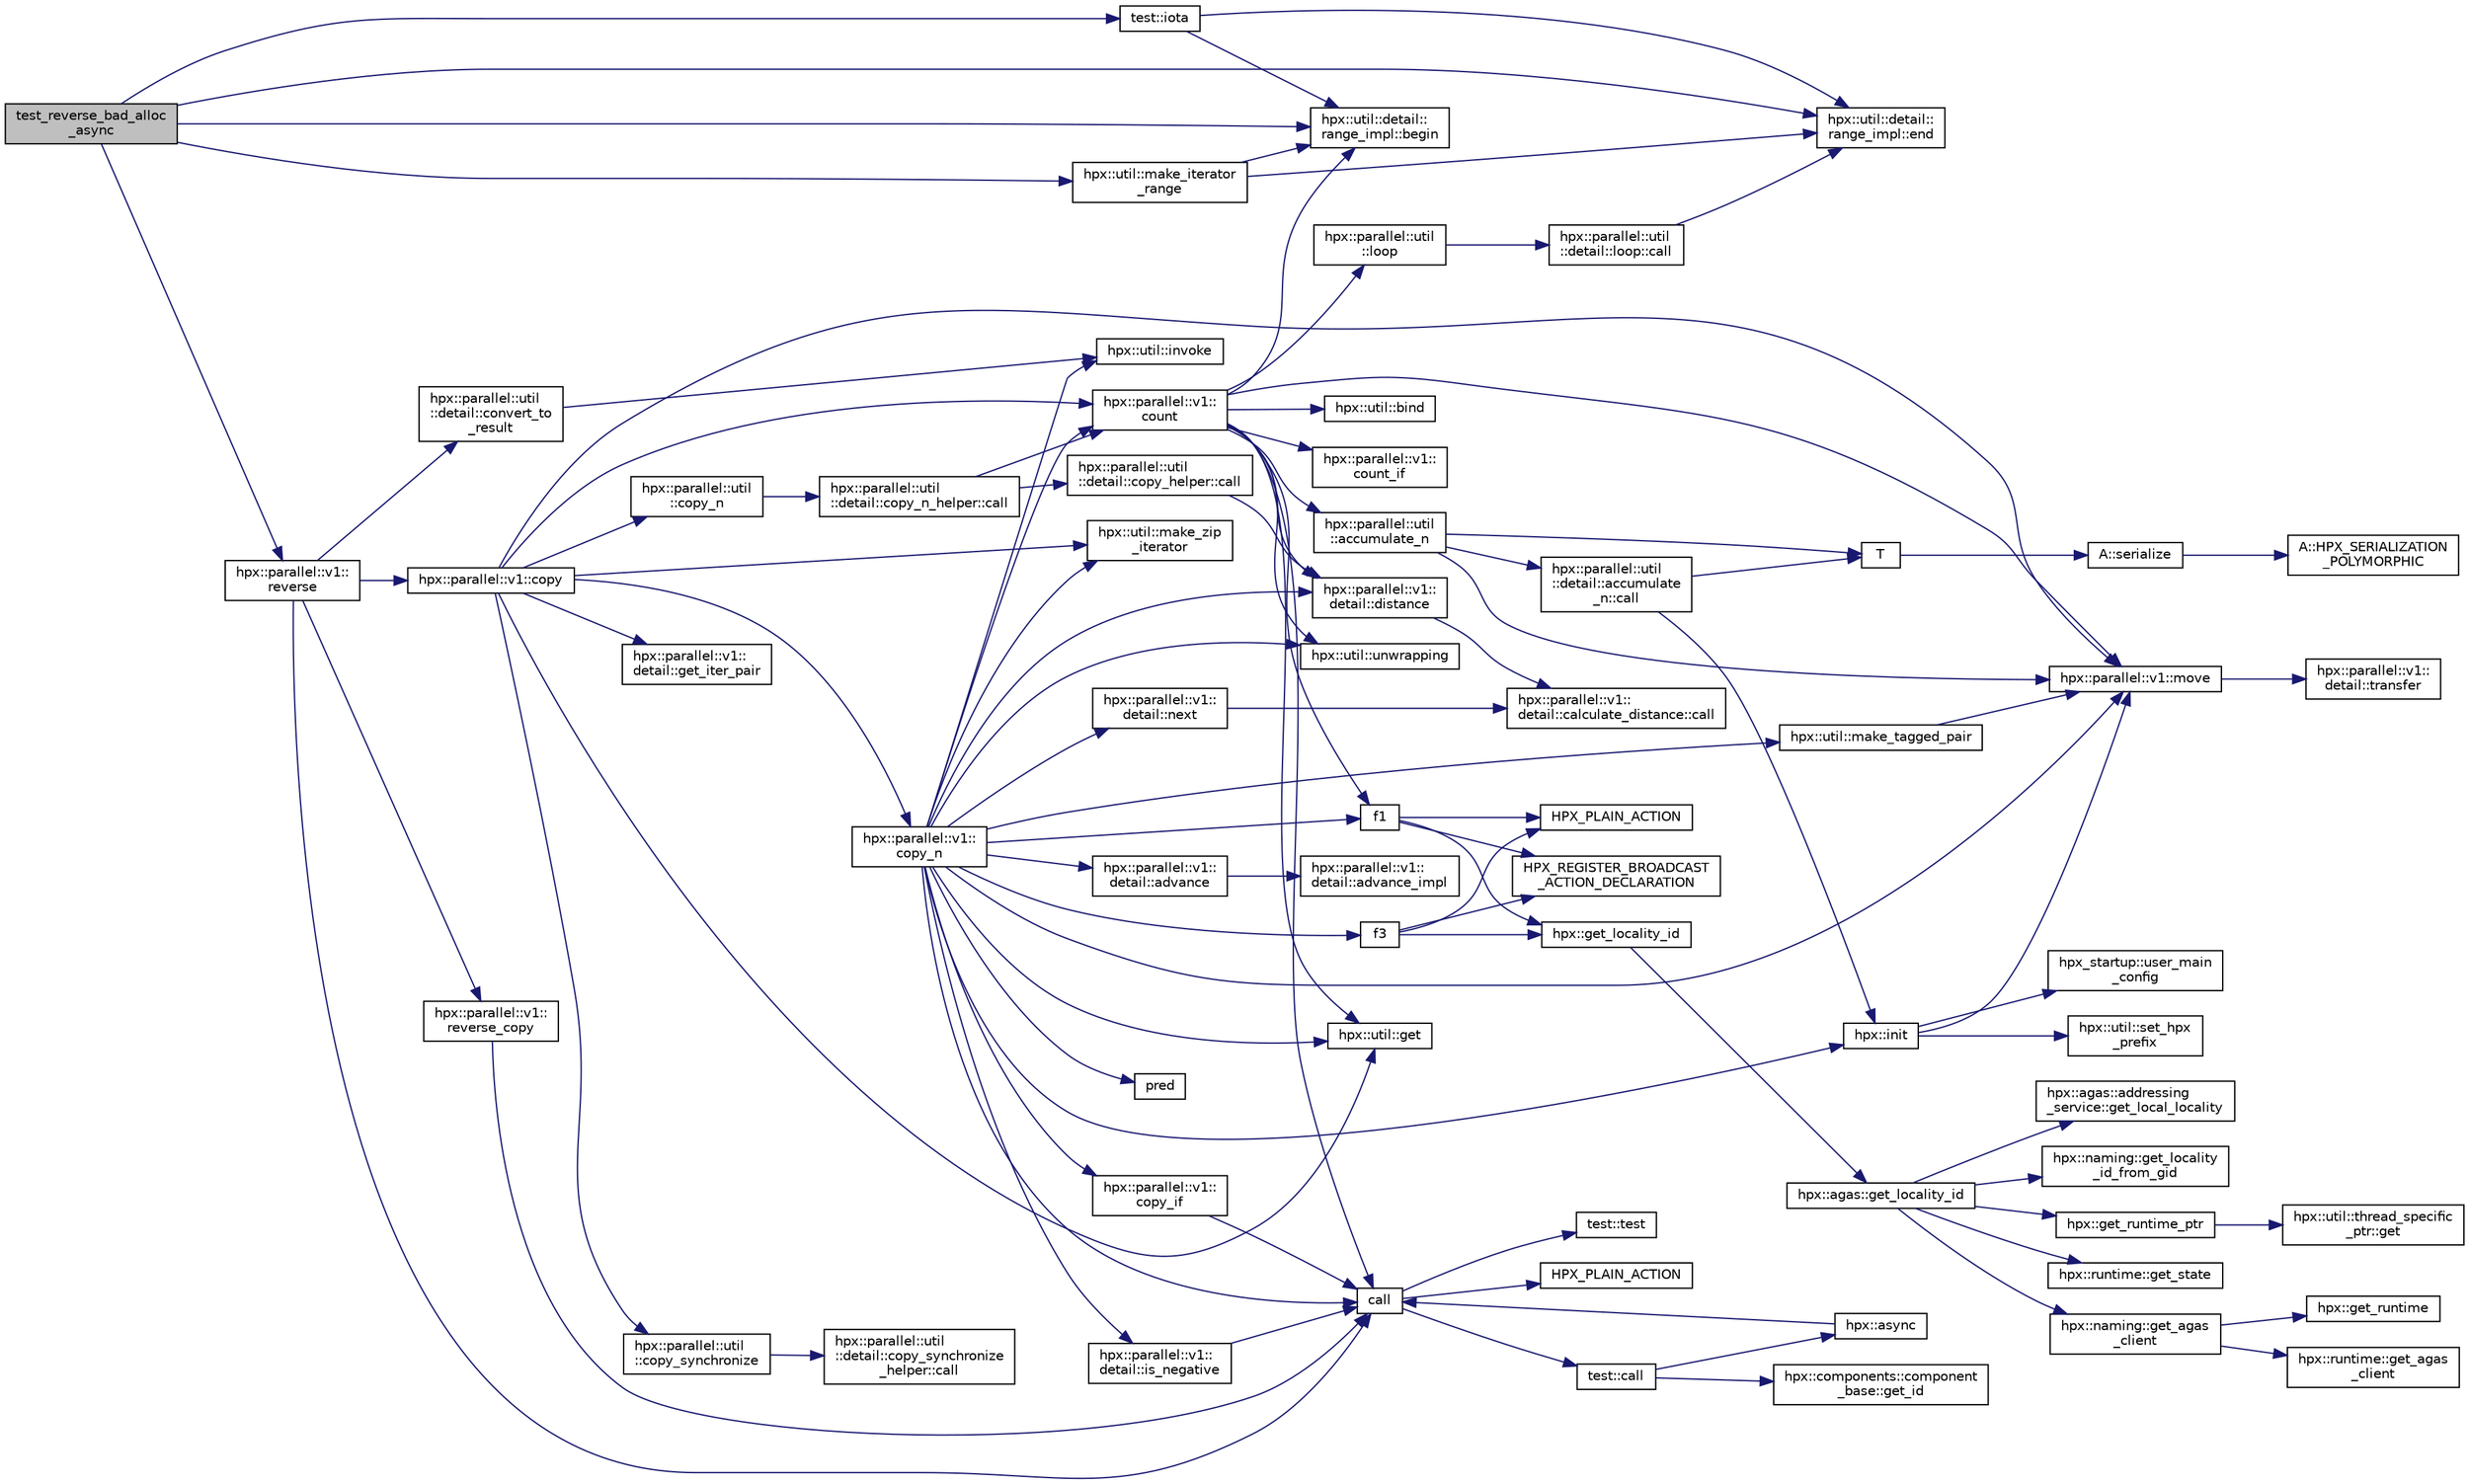 digraph "test_reverse_bad_alloc_async"
{
  edge [fontname="Helvetica",fontsize="10",labelfontname="Helvetica",labelfontsize="10"];
  node [fontname="Helvetica",fontsize="10",shape=record];
  rankdir="LR";
  Node368 [label="test_reverse_bad_alloc\l_async",height=0.2,width=0.4,color="black", fillcolor="grey75", style="filled", fontcolor="black"];
  Node368 -> Node369 [color="midnightblue",fontsize="10",style="solid",fontname="Helvetica"];
  Node369 [label="test::iota",height=0.2,width=0.4,color="black", fillcolor="white", style="filled",URL="$df/d04/namespacetest.html#abdbbc37e6fb67287495e853a554c493a"];
  Node369 -> Node370 [color="midnightblue",fontsize="10",style="solid",fontname="Helvetica"];
  Node370 [label="hpx::util::detail::\lrange_impl::begin",height=0.2,width=0.4,color="black", fillcolor="white", style="filled",URL="$d4/d4a/namespacehpx_1_1util_1_1detail_1_1range__impl.html#a31e165df2b865cdd961f35ce938db41a"];
  Node369 -> Node371 [color="midnightblue",fontsize="10",style="solid",fontname="Helvetica"];
  Node371 [label="hpx::util::detail::\lrange_impl::end",height=0.2,width=0.4,color="black", fillcolor="white", style="filled",URL="$d4/d4a/namespacehpx_1_1util_1_1detail_1_1range__impl.html#afb2ea48b0902f52ee4d8b764807b4316"];
  Node368 -> Node370 [color="midnightblue",fontsize="10",style="solid",fontname="Helvetica"];
  Node368 -> Node371 [color="midnightblue",fontsize="10",style="solid",fontname="Helvetica"];
  Node368 -> Node372 [color="midnightblue",fontsize="10",style="solid",fontname="Helvetica"];
  Node372 [label="hpx::parallel::v1::\lreverse",height=0.2,width=0.4,color="black", fillcolor="white", style="filled",URL="$db/db9/namespacehpx_1_1parallel_1_1v1.html#a6bbf1266e4c8218912dd6b0f4e45af81"];
  Node372 -> Node373 [color="midnightblue",fontsize="10",style="solid",fontname="Helvetica"];
  Node373 [label="call",height=0.2,width=0.4,color="black", fillcolor="white", style="filled",URL="$d2/d67/promise__1620_8cpp.html#a58357f0b82bc761e1d0b9091ed563a70"];
  Node373 -> Node374 [color="midnightblue",fontsize="10",style="solid",fontname="Helvetica"];
  Node374 [label="test::test",height=0.2,width=0.4,color="black", fillcolor="white", style="filled",URL="$d8/d89/structtest.html#ab42d5ece712d716b04cb3f686f297a26"];
  Node373 -> Node375 [color="midnightblue",fontsize="10",style="solid",fontname="Helvetica"];
  Node375 [label="HPX_PLAIN_ACTION",height=0.2,width=0.4,color="black", fillcolor="white", style="filled",URL="$d2/d67/promise__1620_8cpp.html#ab96aab827a4b1fcaf66cfe0ba83fef23"];
  Node373 -> Node376 [color="midnightblue",fontsize="10",style="solid",fontname="Helvetica"];
  Node376 [label="test::call",height=0.2,width=0.4,color="black", fillcolor="white", style="filled",URL="$d8/d89/structtest.html#aeb29e7ed6518b9426ccf1344c52620ae"];
  Node376 -> Node377 [color="midnightblue",fontsize="10",style="solid",fontname="Helvetica"];
  Node377 [label="hpx::async",height=0.2,width=0.4,color="black", fillcolor="white", style="filled",URL="$d8/d83/namespacehpx.html#acb7d8e37b73b823956ce144f9a57eaa4"];
  Node377 -> Node373 [color="midnightblue",fontsize="10",style="solid",fontname="Helvetica"];
  Node376 -> Node378 [color="midnightblue",fontsize="10",style="solid",fontname="Helvetica"];
  Node378 [label="hpx::components::component\l_base::get_id",height=0.2,width=0.4,color="black", fillcolor="white", style="filled",URL="$d2/de6/classhpx_1_1components_1_1component__base.html#a4c8fd93514039bdf01c48d66d82b19cd"];
  Node372 -> Node379 [color="midnightblue",fontsize="10",style="solid",fontname="Helvetica"];
  Node379 [label="hpx::parallel::v1::\lreverse_copy",height=0.2,width=0.4,color="black", fillcolor="white", style="filled",URL="$db/db9/namespacehpx_1_1parallel_1_1v1.html#aedd09ef40f3bfef90c556a9a8fc20c7c"];
  Node379 -> Node373 [color="midnightblue",fontsize="10",style="solid",fontname="Helvetica"];
  Node372 -> Node380 [color="midnightblue",fontsize="10",style="solid",fontname="Helvetica"];
  Node380 [label="hpx::parallel::util\l::detail::convert_to\l_result",height=0.2,width=0.4,color="black", fillcolor="white", style="filled",URL="$db/d3e/namespacehpx_1_1parallel_1_1util_1_1detail.html#a638597f2ae0d53368cad30a6047f748e"];
  Node380 -> Node381 [color="midnightblue",fontsize="10",style="solid",fontname="Helvetica"];
  Node381 [label="hpx::util::invoke",height=0.2,width=0.4,color="black", fillcolor="white", style="filled",URL="$df/dad/namespacehpx_1_1util.html#a9ed3f52b36e725e476dbf5099134ed3d"];
  Node372 -> Node382 [color="midnightblue",fontsize="10",style="solid",fontname="Helvetica"];
  Node382 [label="hpx::parallel::v1::copy",height=0.2,width=0.4,color="black", fillcolor="white", style="filled",URL="$db/db9/namespacehpx_1_1parallel_1_1v1.html#a502f993845638113034b4a1629b7a3c7"];
  Node382 -> Node383 [color="midnightblue",fontsize="10",style="solid",fontname="Helvetica"];
  Node383 [label="hpx::parallel::v1::\lcopy_n",height=0.2,width=0.4,color="black", fillcolor="white", style="filled",URL="$db/db9/namespacehpx_1_1parallel_1_1v1.html#a62b381b00123e950f7cd81ae9b16c4a6"];
  Node383 -> Node384 [color="midnightblue",fontsize="10",style="solid",fontname="Helvetica"];
  Node384 [label="hpx::util::make_tagged_pair",height=0.2,width=0.4,color="black", fillcolor="white", style="filled",URL="$df/dad/namespacehpx_1_1util.html#afa71e8b7f4f559051a5ff14a508c543c"];
  Node384 -> Node385 [color="midnightblue",fontsize="10",style="solid",fontname="Helvetica"];
  Node385 [label="hpx::parallel::v1::move",height=0.2,width=0.4,color="black", fillcolor="white", style="filled",URL="$db/db9/namespacehpx_1_1parallel_1_1v1.html#aa7c4ede081ce786c9d1eb1adff495cfc"];
  Node385 -> Node386 [color="midnightblue",fontsize="10",style="solid",fontname="Helvetica"];
  Node386 [label="hpx::parallel::v1::\ldetail::transfer",height=0.2,width=0.4,color="black", fillcolor="white", style="filled",URL="$d2/ddd/namespacehpx_1_1parallel_1_1v1_1_1detail.html#ab1b56a05e1885ca7cc7ffa1804dd2f3c"];
  Node383 -> Node387 [color="midnightblue",fontsize="10",style="solid",fontname="Helvetica"];
  Node387 [label="hpx::parallel::v1::\ldetail::is_negative",height=0.2,width=0.4,color="black", fillcolor="white", style="filled",URL="$d2/ddd/namespacehpx_1_1parallel_1_1v1_1_1detail.html#adf2e40fc4b20ad0fd442ee3118a4d527"];
  Node387 -> Node373 [color="midnightblue",fontsize="10",style="solid",fontname="Helvetica"];
  Node383 -> Node388 [color="midnightblue",fontsize="10",style="solid",fontname="Helvetica"];
  Node388 [label="hpx::util::get",height=0.2,width=0.4,color="black", fillcolor="white", style="filled",URL="$df/dad/namespacehpx_1_1util.html#a5cbd3c41f03f4d4acaedaa4777e3cc02"];
  Node383 -> Node373 [color="midnightblue",fontsize="10",style="solid",fontname="Helvetica"];
  Node383 -> Node389 [color="midnightblue",fontsize="10",style="solid",fontname="Helvetica"];
  Node389 [label="pred",height=0.2,width=0.4,color="black", fillcolor="white", style="filled",URL="$dc/d8b/cxx11__std__thread_8cpp.html#a31ff3168522b47b050989c5e07dd8408"];
  Node383 -> Node381 [color="midnightblue",fontsize="10",style="solid",fontname="Helvetica"];
  Node383 -> Node390 [color="midnightblue",fontsize="10",style="solid",fontname="Helvetica"];
  Node390 [label="hpx::parallel::v1::\lcopy_if",height=0.2,width=0.4,color="black", fillcolor="white", style="filled",URL="$db/db9/namespacehpx_1_1parallel_1_1v1.html#a9a749519e8f71f886d23aecb6ceaaf8a"];
  Node390 -> Node373 [color="midnightblue",fontsize="10",style="solid",fontname="Helvetica"];
  Node383 -> Node391 [color="midnightblue",fontsize="10",style="solid",fontname="Helvetica"];
  Node391 [label="hpx::parallel::v1::\lcount",height=0.2,width=0.4,color="black", fillcolor="white", style="filled",URL="$db/db9/namespacehpx_1_1parallel_1_1v1.html#a19d058114a2bd44801aab4176b188e23"];
  Node391 -> Node392 [color="midnightblue",fontsize="10",style="solid",fontname="Helvetica"];
  Node392 [label="hpx::parallel::v1::\lcount_if",height=0.2,width=0.4,color="black", fillcolor="white", style="filled",URL="$db/db9/namespacehpx_1_1parallel_1_1v1.html#ad836ff017ec208c2d6388a9b47b05ce0"];
  Node391 -> Node393 [color="midnightblue",fontsize="10",style="solid",fontname="Helvetica"];
  Node393 [label="f1",height=0.2,width=0.4,color="black", fillcolor="white", style="filled",URL="$d8/d8b/broadcast_8cpp.html#a1751fbd41f2529b84514a9dbd767959a"];
  Node393 -> Node394 [color="midnightblue",fontsize="10",style="solid",fontname="Helvetica"];
  Node394 [label="hpx::get_locality_id",height=0.2,width=0.4,color="black", fillcolor="white", style="filled",URL="$d8/d83/namespacehpx.html#a158d7c54a657bb364c1704033010697b",tooltip="Return the number of the locality this function is being called from. "];
  Node394 -> Node395 [color="midnightblue",fontsize="10",style="solid",fontname="Helvetica"];
  Node395 [label="hpx::agas::get_locality_id",height=0.2,width=0.4,color="black", fillcolor="white", style="filled",URL="$dc/d54/namespacehpx_1_1agas.html#a491cc2ddecdf0f1a9129900caa6a4d3e"];
  Node395 -> Node396 [color="midnightblue",fontsize="10",style="solid",fontname="Helvetica"];
  Node396 [label="hpx::get_runtime_ptr",height=0.2,width=0.4,color="black", fillcolor="white", style="filled",URL="$d8/d83/namespacehpx.html#af29daf2bb3e01b4d6495a1742b6cce64"];
  Node396 -> Node397 [color="midnightblue",fontsize="10",style="solid",fontname="Helvetica"];
  Node397 [label="hpx::util::thread_specific\l_ptr::get",height=0.2,width=0.4,color="black", fillcolor="white", style="filled",URL="$d4/d4c/structhpx_1_1util_1_1thread__specific__ptr.html#a3b27d8520710478aa41d1f74206bdba9"];
  Node395 -> Node398 [color="midnightblue",fontsize="10",style="solid",fontname="Helvetica"];
  Node398 [label="hpx::runtime::get_state",height=0.2,width=0.4,color="black", fillcolor="white", style="filled",URL="$d0/d7b/classhpx_1_1runtime.html#ab405f80e060dac95d624520f38b0524c"];
  Node395 -> Node399 [color="midnightblue",fontsize="10",style="solid",fontname="Helvetica"];
  Node399 [label="hpx::naming::get_agas\l_client",height=0.2,width=0.4,color="black", fillcolor="white", style="filled",URL="$d4/dc9/namespacehpx_1_1naming.html#a0408fffd5d34b620712a801b0ae3b032"];
  Node399 -> Node400 [color="midnightblue",fontsize="10",style="solid",fontname="Helvetica"];
  Node400 [label="hpx::get_runtime",height=0.2,width=0.4,color="black", fillcolor="white", style="filled",URL="$d8/d83/namespacehpx.html#aef902cc6c7dd3b9fbadf34d1e850a070"];
  Node399 -> Node401 [color="midnightblue",fontsize="10",style="solid",fontname="Helvetica"];
  Node401 [label="hpx::runtime::get_agas\l_client",height=0.2,width=0.4,color="black", fillcolor="white", style="filled",URL="$d0/d7b/classhpx_1_1runtime.html#aeb5dddd30d6b9861669af8ad44d1a96a"];
  Node395 -> Node402 [color="midnightblue",fontsize="10",style="solid",fontname="Helvetica"];
  Node402 [label="hpx::agas::addressing\l_service::get_local_locality",height=0.2,width=0.4,color="black", fillcolor="white", style="filled",URL="$db/d58/structhpx_1_1agas_1_1addressing__service.html#ab52c19a37c2a7a006c6c15f90ad0539c"];
  Node395 -> Node403 [color="midnightblue",fontsize="10",style="solid",fontname="Helvetica"];
  Node403 [label="hpx::naming::get_locality\l_id_from_gid",height=0.2,width=0.4,color="black", fillcolor="white", style="filled",URL="$d4/dc9/namespacehpx_1_1naming.html#a7fd43037784560bd04fda9b49e33529f"];
  Node393 -> Node404 [color="midnightblue",fontsize="10",style="solid",fontname="Helvetica"];
  Node404 [label="HPX_PLAIN_ACTION",height=0.2,width=0.4,color="black", fillcolor="white", style="filled",URL="$d8/d8b/broadcast_8cpp.html#a19685a0394ce6a99351f7a679f6eeefc"];
  Node393 -> Node405 [color="midnightblue",fontsize="10",style="solid",fontname="Helvetica"];
  Node405 [label="HPX_REGISTER_BROADCAST\l_ACTION_DECLARATION",height=0.2,width=0.4,color="black", fillcolor="white", style="filled",URL="$d7/d38/addressing__service_8cpp.html#a573d764d9cb34eec46a4bdffcf07875f"];
  Node391 -> Node406 [color="midnightblue",fontsize="10",style="solid",fontname="Helvetica"];
  Node406 [label="hpx::parallel::util\l::loop",height=0.2,width=0.4,color="black", fillcolor="white", style="filled",URL="$df/dc6/namespacehpx_1_1parallel_1_1util.html#a3f434e00f42929aac85debb8c5782213"];
  Node406 -> Node407 [color="midnightblue",fontsize="10",style="solid",fontname="Helvetica"];
  Node407 [label="hpx::parallel::util\l::detail::loop::call",height=0.2,width=0.4,color="black", fillcolor="white", style="filled",URL="$da/d06/structhpx_1_1parallel_1_1util_1_1detail_1_1loop.html#a5c5e8dbda782f09cdb7bc2509e3bf09e"];
  Node407 -> Node371 [color="midnightblue",fontsize="10",style="solid",fontname="Helvetica"];
  Node391 -> Node408 [color="midnightblue",fontsize="10",style="solid",fontname="Helvetica"];
  Node408 [label="hpx::util::bind",height=0.2,width=0.4,color="black", fillcolor="white", style="filled",URL="$df/dad/namespacehpx_1_1util.html#ad844caedf82a0173d6909d910c3e48c6"];
  Node391 -> Node385 [color="midnightblue",fontsize="10",style="solid",fontname="Helvetica"];
  Node391 -> Node388 [color="midnightblue",fontsize="10",style="solid",fontname="Helvetica"];
  Node391 -> Node373 [color="midnightblue",fontsize="10",style="solid",fontname="Helvetica"];
  Node391 -> Node409 [color="midnightblue",fontsize="10",style="solid",fontname="Helvetica"];
  Node409 [label="hpx::parallel::v1::\ldetail::distance",height=0.2,width=0.4,color="black", fillcolor="white", style="filled",URL="$d2/ddd/namespacehpx_1_1parallel_1_1v1_1_1detail.html#a6bea3c6a5f470cad11f27ee6bab4a33f"];
  Node409 -> Node410 [color="midnightblue",fontsize="10",style="solid",fontname="Helvetica"];
  Node410 [label="hpx::parallel::v1::\ldetail::calculate_distance::call",height=0.2,width=0.4,color="black", fillcolor="white", style="filled",URL="$db/dfa/structhpx_1_1parallel_1_1v1_1_1detail_1_1calculate__distance.html#a950a6627830a7d019ac0e734b0a447bf"];
  Node391 -> Node411 [color="midnightblue",fontsize="10",style="solid",fontname="Helvetica"];
  Node411 [label="hpx::util::unwrapping",height=0.2,width=0.4,color="black", fillcolor="white", style="filled",URL="$df/dad/namespacehpx_1_1util.html#a7529d9ac687684c33403cdd1f9cef8e4"];
  Node391 -> Node412 [color="midnightblue",fontsize="10",style="solid",fontname="Helvetica"];
  Node412 [label="hpx::parallel::util\l::accumulate_n",height=0.2,width=0.4,color="black", fillcolor="white", style="filled",URL="$df/dc6/namespacehpx_1_1parallel_1_1util.html#af19f9a2722f97c2247ea5d0dbb5e2d25"];
  Node412 -> Node413 [color="midnightblue",fontsize="10",style="solid",fontname="Helvetica"];
  Node413 [label="hpx::parallel::util\l::detail::accumulate\l_n::call",height=0.2,width=0.4,color="black", fillcolor="white", style="filled",URL="$d8/d3b/structhpx_1_1parallel_1_1util_1_1detail_1_1accumulate__n.html#a765aceb8ab313fc92f7c4aaf70ccca8f"];
  Node413 -> Node414 [color="midnightblue",fontsize="10",style="solid",fontname="Helvetica"];
  Node414 [label="hpx::init",height=0.2,width=0.4,color="black", fillcolor="white", style="filled",URL="$d8/d83/namespacehpx.html#a3c694ea960b47c56b33351ba16e3d76b",tooltip="Main entry point for launching the HPX runtime system. "];
  Node414 -> Node415 [color="midnightblue",fontsize="10",style="solid",fontname="Helvetica"];
  Node415 [label="hpx::util::set_hpx\l_prefix",height=0.2,width=0.4,color="black", fillcolor="white", style="filled",URL="$df/dad/namespacehpx_1_1util.html#ae40a23c1ba0a48d9304dcf717a95793e"];
  Node414 -> Node416 [color="midnightblue",fontsize="10",style="solid",fontname="Helvetica"];
  Node416 [label="hpx_startup::user_main\l_config",height=0.2,width=0.4,color="black", fillcolor="white", style="filled",URL="$d3/dd2/namespacehpx__startup.html#aaac571d88bd3912a4225a23eb3261637"];
  Node414 -> Node385 [color="midnightblue",fontsize="10",style="solid",fontname="Helvetica"];
  Node413 -> Node417 [color="midnightblue",fontsize="10",style="solid",fontname="Helvetica"];
  Node417 [label="T",height=0.2,width=0.4,color="black", fillcolor="white", style="filled",URL="$db/d33/polymorphic__semiintrusive__template_8cpp.html#ad187658f9cb91c1312b39ae7e896f1ea"];
  Node417 -> Node418 [color="midnightblue",fontsize="10",style="solid",fontname="Helvetica"];
  Node418 [label="A::serialize",height=0.2,width=0.4,color="black", fillcolor="white", style="filled",URL="$d7/da0/struct_a.html#a5f5c287cf471e274ed9dda0da1592212"];
  Node418 -> Node419 [color="midnightblue",fontsize="10",style="solid",fontname="Helvetica"];
  Node419 [label="A::HPX_SERIALIZATION\l_POLYMORPHIC",height=0.2,width=0.4,color="black", fillcolor="white", style="filled",URL="$d7/da0/struct_a.html#ada978cc156cebbafddb1f3aa4c01918c"];
  Node412 -> Node385 [color="midnightblue",fontsize="10",style="solid",fontname="Helvetica"];
  Node412 -> Node417 [color="midnightblue",fontsize="10",style="solid",fontname="Helvetica"];
  Node391 -> Node370 [color="midnightblue",fontsize="10",style="solid",fontname="Helvetica"];
  Node383 -> Node409 [color="midnightblue",fontsize="10",style="solid",fontname="Helvetica"];
  Node383 -> Node414 [color="midnightblue",fontsize="10",style="solid",fontname="Helvetica"];
  Node383 -> Node420 [color="midnightblue",fontsize="10",style="solid",fontname="Helvetica"];
  Node420 [label="hpx::util::make_zip\l_iterator",height=0.2,width=0.4,color="black", fillcolor="white", style="filled",URL="$df/dad/namespacehpx_1_1util.html#a2f68369b316e5699be2c81c04e3ee209"];
  Node383 -> Node393 [color="midnightblue",fontsize="10",style="solid",fontname="Helvetica"];
  Node383 -> Node421 [color="midnightblue",fontsize="10",style="solid",fontname="Helvetica"];
  Node421 [label="f3",height=0.2,width=0.4,color="black", fillcolor="white", style="filled",URL="$d8/d8b/broadcast_8cpp.html#a9bac347cb7dd97427ecd2dd58525b646"];
  Node421 -> Node394 [color="midnightblue",fontsize="10",style="solid",fontname="Helvetica"];
  Node421 -> Node404 [color="midnightblue",fontsize="10",style="solid",fontname="Helvetica"];
  Node421 -> Node405 [color="midnightblue",fontsize="10",style="solid",fontname="Helvetica"];
  Node383 -> Node422 [color="midnightblue",fontsize="10",style="solid",fontname="Helvetica"];
  Node422 [label="hpx::parallel::v1::\ldetail::next",height=0.2,width=0.4,color="black", fillcolor="white", style="filled",URL="$d2/ddd/namespacehpx_1_1parallel_1_1v1_1_1detail.html#a0a6696d8c17a32b8ebfaa496b9ab3332"];
  Node422 -> Node410 [color="midnightblue",fontsize="10",style="solid",fontname="Helvetica"];
  Node383 -> Node423 [color="midnightblue",fontsize="10",style="solid",fontname="Helvetica"];
  Node423 [label="hpx::parallel::v1::\ldetail::advance",height=0.2,width=0.4,color="black", fillcolor="white", style="filled",URL="$d2/ddd/namespacehpx_1_1parallel_1_1v1_1_1detail.html#ad9fca7bce7b3e3c32302967ffc1fb4a4"];
  Node423 -> Node424 [color="midnightblue",fontsize="10",style="solid",fontname="Helvetica"];
  Node424 [label="hpx::parallel::v1::\ldetail::advance_impl",height=0.2,width=0.4,color="black", fillcolor="white", style="filled",URL="$d2/ddd/namespacehpx_1_1parallel_1_1v1_1_1detail.html#ad4fa62ca115927187e4063b65ee5f317"];
  Node383 -> Node385 [color="midnightblue",fontsize="10",style="solid",fontname="Helvetica"];
  Node383 -> Node411 [color="midnightblue",fontsize="10",style="solid",fontname="Helvetica"];
  Node382 -> Node391 [color="midnightblue",fontsize="10",style="solid",fontname="Helvetica"];
  Node382 -> Node425 [color="midnightblue",fontsize="10",style="solid",fontname="Helvetica"];
  Node425 [label="hpx::parallel::util\l::copy_n",height=0.2,width=0.4,color="black", fillcolor="white", style="filled",URL="$df/dc6/namespacehpx_1_1parallel_1_1util.html#ab30b19e9d50f04c88be6cb7408c82987"];
  Node425 -> Node426 [color="midnightblue",fontsize="10",style="solid",fontname="Helvetica"];
  Node426 [label="hpx::parallel::util\l::detail::copy_n_helper::call",height=0.2,width=0.4,color="black", fillcolor="white", style="filled",URL="$de/d50/structhpx_1_1parallel_1_1util_1_1detail_1_1copy__n__helper.html#ae283ae8df16258386dd2aa4d58d4df8e"];
  Node426 -> Node391 [color="midnightblue",fontsize="10",style="solid",fontname="Helvetica"];
  Node426 -> Node427 [color="midnightblue",fontsize="10",style="solid",fontname="Helvetica"];
  Node427 [label="hpx::parallel::util\l::detail::copy_helper::call",height=0.2,width=0.4,color="black", fillcolor="white", style="filled",URL="$db/d59/structhpx_1_1parallel_1_1util_1_1detail_1_1copy__helper.html#ac801832edc0b6a84595880bb4613cb60"];
  Node427 -> Node409 [color="midnightblue",fontsize="10",style="solid",fontname="Helvetica"];
  Node382 -> Node428 [color="midnightblue",fontsize="10",style="solid",fontname="Helvetica"];
  Node428 [label="hpx::parallel::v1::\ldetail::get_iter_pair",height=0.2,width=0.4,color="black", fillcolor="white", style="filled",URL="$d2/ddd/namespacehpx_1_1parallel_1_1v1_1_1detail.html#ac4d3c2918035705998b9b049c5440119"];
  Node382 -> Node420 [color="midnightblue",fontsize="10",style="solid",fontname="Helvetica"];
  Node382 -> Node388 [color="midnightblue",fontsize="10",style="solid",fontname="Helvetica"];
  Node382 -> Node429 [color="midnightblue",fontsize="10",style="solid",fontname="Helvetica"];
  Node429 [label="hpx::parallel::util\l::copy_synchronize",height=0.2,width=0.4,color="black", fillcolor="white", style="filled",URL="$df/dc6/namespacehpx_1_1parallel_1_1util.html#ad33c06f9b1fc663f33b9fb189390e71b"];
  Node429 -> Node430 [color="midnightblue",fontsize="10",style="solid",fontname="Helvetica"];
  Node430 [label="hpx::parallel::util\l::detail::copy_synchronize\l_helper::call",height=0.2,width=0.4,color="black", fillcolor="white", style="filled",URL="$d7/d41/structhpx_1_1parallel_1_1util_1_1detail_1_1copy__synchronize__helper.html#a7c8e8c72844a8fd415b6b3517cc1a224"];
  Node382 -> Node385 [color="midnightblue",fontsize="10",style="solid",fontname="Helvetica"];
  Node368 -> Node431 [color="midnightblue",fontsize="10",style="solid",fontname="Helvetica"];
  Node431 [label="hpx::util::make_iterator\l_range",height=0.2,width=0.4,color="black", fillcolor="white", style="filled",URL="$df/dad/namespacehpx_1_1util.html#a49707ae2d183b9b09845ed3d17655a28"];
  Node431 -> Node370 [color="midnightblue",fontsize="10",style="solid",fontname="Helvetica"];
  Node431 -> Node371 [color="midnightblue",fontsize="10",style="solid",fontname="Helvetica"];
}
